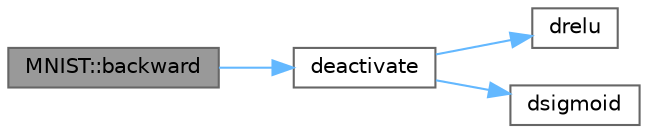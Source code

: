 digraph "MNIST::backward"
{
 // LATEX_PDF_SIZE
  bgcolor="transparent";
  edge [fontname=Helvetica,fontsize=10,labelfontname=Helvetica,labelfontsize=10];
  node [fontname=Helvetica,fontsize=10,shape=box,height=0.2,width=0.4];
  rankdir="LR";
  Node1 [id="Node000001",label="MNIST::backward",height=0.2,width=0.4,color="gray40", fillcolor="grey60", style="filled", fontcolor="black",tooltip=" "];
  Node1 -> Node2 [id="edge1_Node000001_Node000002",color="steelblue1",style="solid",tooltip=" "];
  Node2 [id="Node000002",label="deactivate",height=0.2,width=0.4,color="grey40", fillcolor="white", style="filled",URL="$dnn_8hpp.html#adac433802e74e41811c45899c798fbc1",tooltip=" "];
  Node2 -> Node3 [id="edge2_Node000002_Node000003",color="steelblue1",style="solid",tooltip=" "];
  Node3 [id="Node000003",label="drelu",height=0.2,width=0.4,color="grey40", fillcolor="white", style="filled",URL="$dnn_8hpp.html#adaf29d1ed47eb1a47cf4fce7a2f4ec31",tooltip=" "];
  Node2 -> Node4 [id="edge3_Node000002_Node000004",color="steelblue1",style="solid",tooltip=" "];
  Node4 [id="Node000004",label="dsigmoid",height=0.2,width=0.4,color="grey40", fillcolor="white", style="filled",URL="$dnn_8hpp.html#a4c90081c763859174ca793699b2ec16c",tooltip=" "];
}
